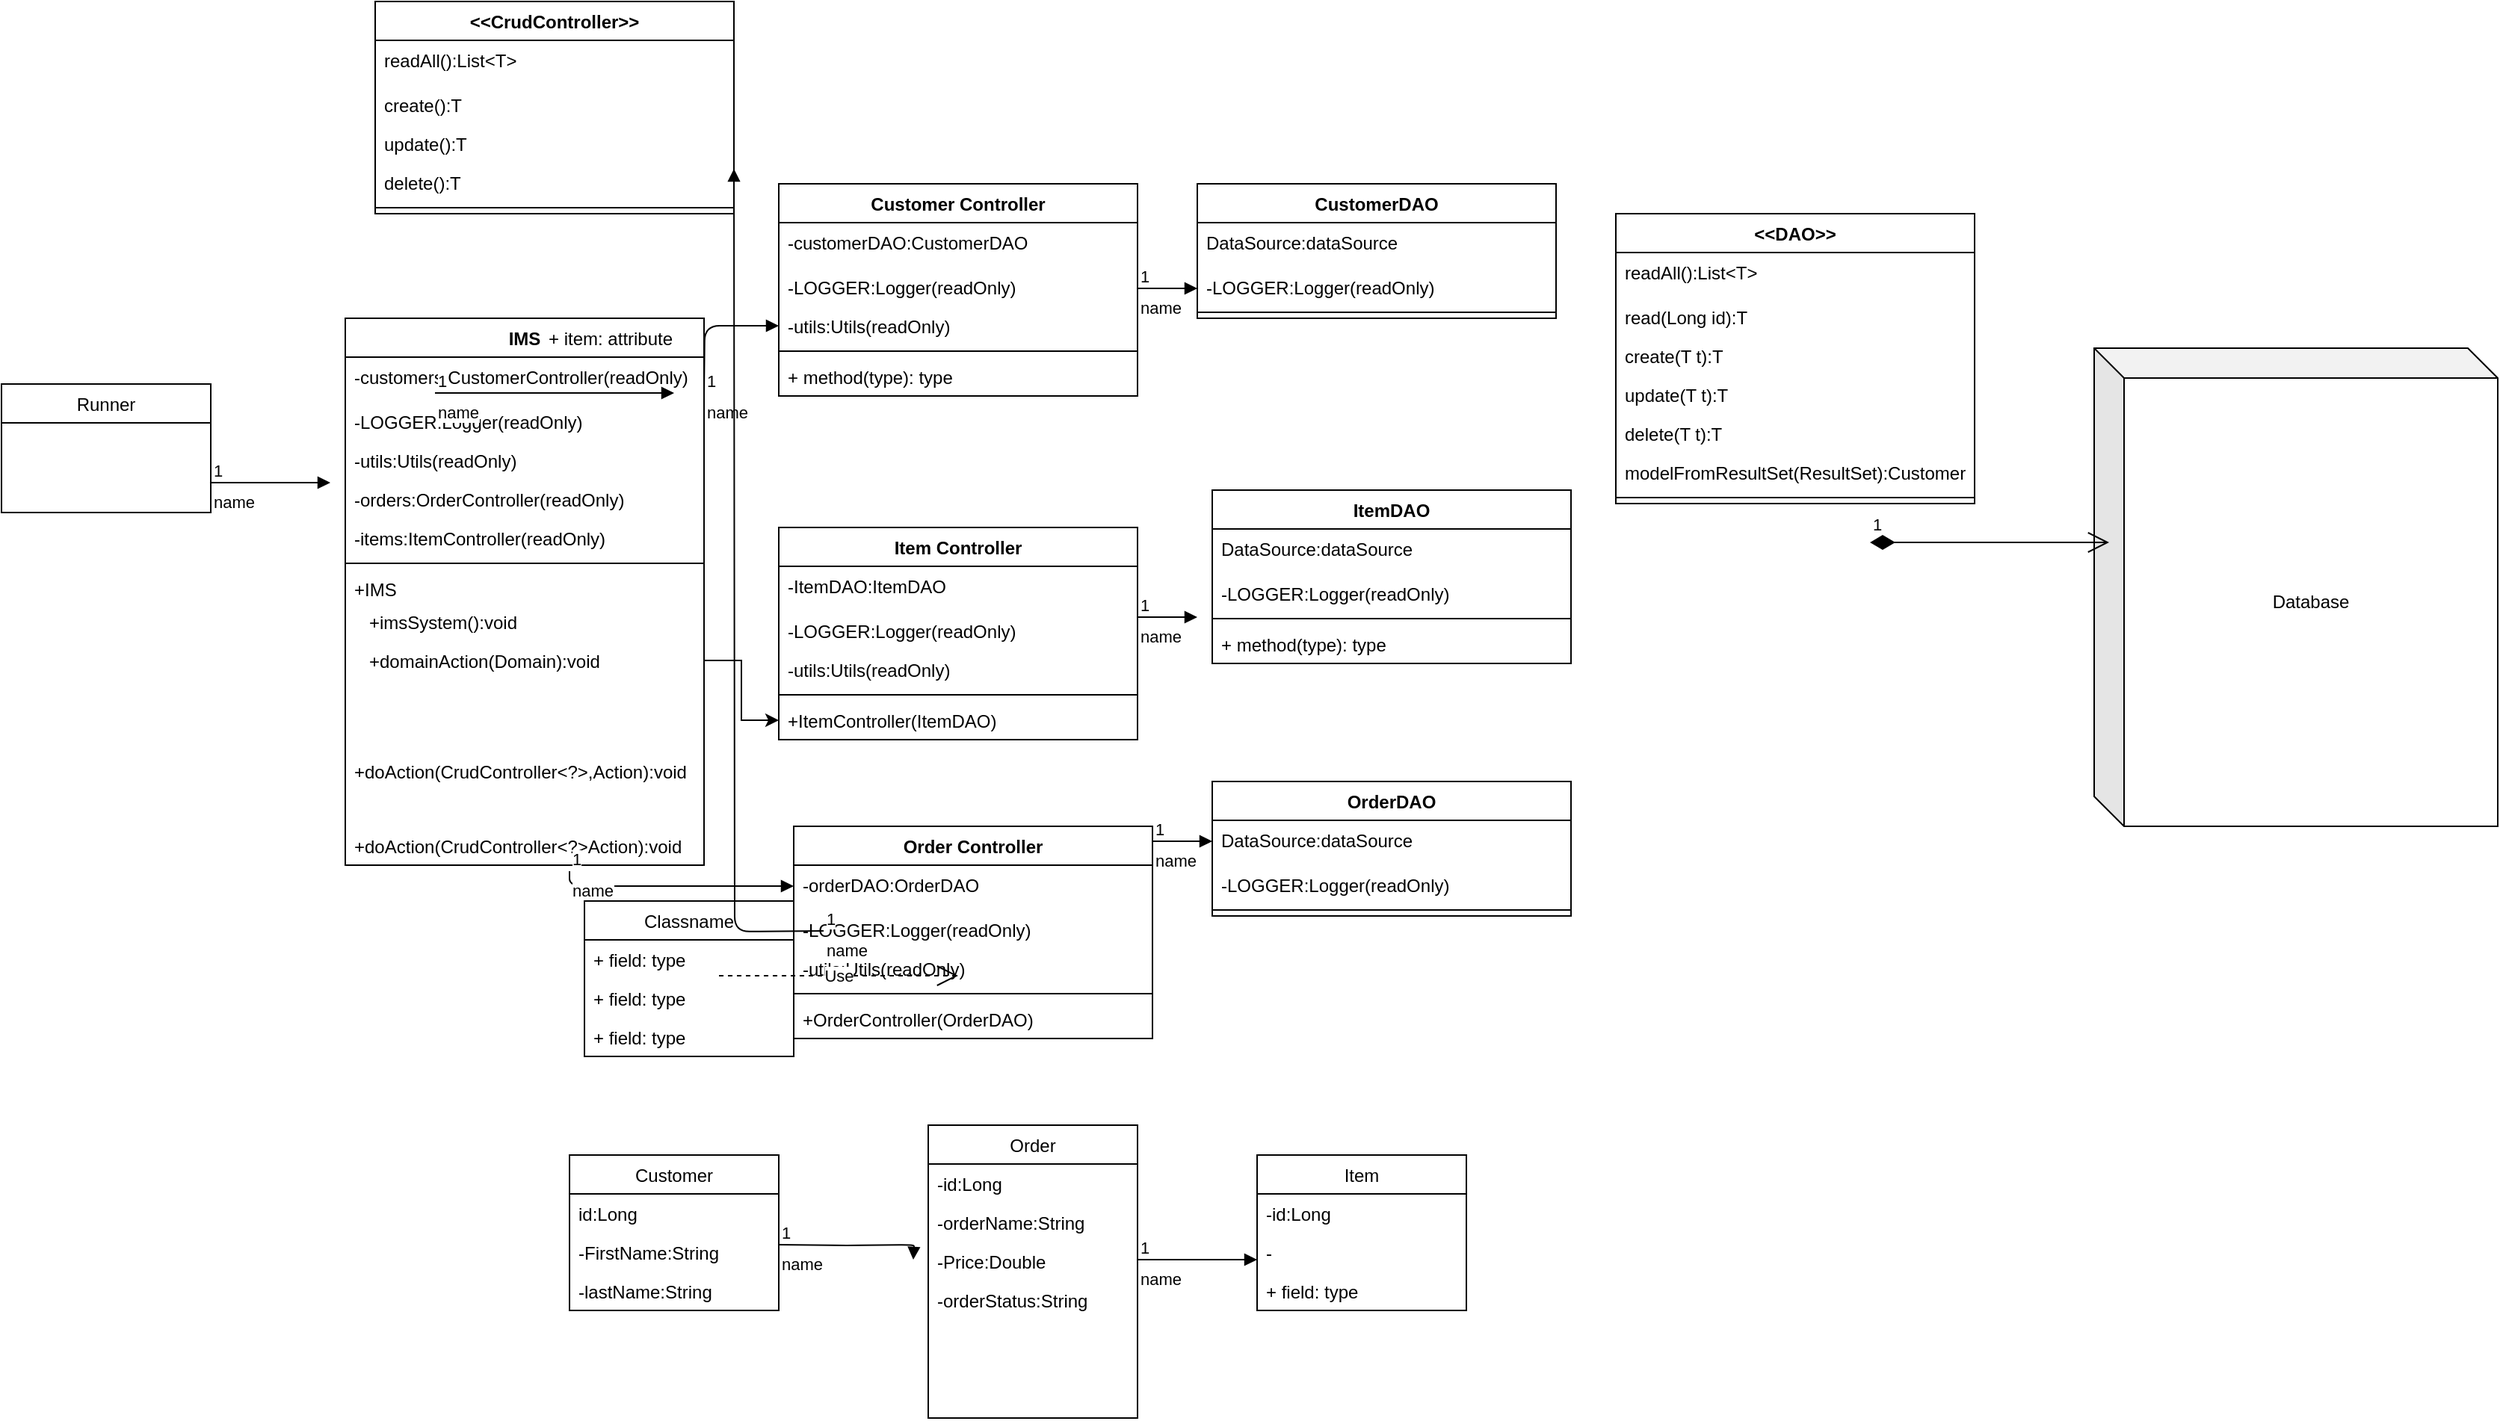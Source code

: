 <mxfile version="14.8.6" type="github">
  <diagram id="C5RBs43oDa-KdzZeNtuy" name="Page-1">
    <mxGraphModel dx="1944" dy="1838" grid="1" gridSize="10" guides="1" tooltips="1" connect="1" arrows="1" fold="1" page="1" pageScale="1" pageWidth="827" pageHeight="1169" math="0" shadow="0">
      <root>
        <mxCell id="WIyWlLk6GJQsqaUBKTNV-0" />
        <mxCell id="WIyWlLk6GJQsqaUBKTNV-1" parent="WIyWlLk6GJQsqaUBKTNV-0" />
        <mxCell id="NO1Vk06DadakkfYRaAfT-4" value="Runner" style="swimlane;fontStyle=0;childLayout=stackLayout;horizontal=1;startSize=26;fillColor=none;horizontalStack=0;resizeParent=1;resizeParentMax=0;resizeLast=0;collapsible=1;marginBottom=0;" vertex="1" parent="WIyWlLk6GJQsqaUBKTNV-1">
          <mxGeometry x="-30" y="204" width="140" height="86" as="geometry" />
        </mxCell>
        <mxCell id="NO1Vk06DadakkfYRaAfT-8" value="IMS" style="swimlane;fontStyle=1;align=center;verticalAlign=top;childLayout=stackLayout;horizontal=1;startSize=26;horizontalStack=0;resizeParent=1;resizeParentMax=0;resizeLast=0;collapsible=1;marginBottom=0;" vertex="1" parent="WIyWlLk6GJQsqaUBKTNV-1">
          <mxGeometry x="200" y="160" width="240" height="366" as="geometry" />
        </mxCell>
        <mxCell id="NO1Vk06DadakkfYRaAfT-9" value="-customers:CustomerController(readOnly)" style="text;strokeColor=none;fillColor=none;align=left;verticalAlign=top;spacingLeft=4;spacingRight=4;overflow=hidden;rotatable=0;points=[[0,0.5],[1,0.5]];portConstraint=eastwest;" vertex="1" parent="NO1Vk06DadakkfYRaAfT-8">
          <mxGeometry y="26" width="240" height="30" as="geometry" />
        </mxCell>
        <mxCell id="NO1Vk06DadakkfYRaAfT-15" value="-LOGGER:Logger(readOnly)" style="text;strokeColor=none;fillColor=none;align=left;verticalAlign=top;spacingLeft=4;spacingRight=4;overflow=hidden;rotatable=0;points=[[0,0.5],[1,0.5]];portConstraint=eastwest;" vertex="1" parent="NO1Vk06DadakkfYRaAfT-8">
          <mxGeometry y="56" width="240" height="26" as="geometry" />
        </mxCell>
        <mxCell id="NO1Vk06DadakkfYRaAfT-14" value="-utils:Utils(readOnly)" style="text;strokeColor=none;fillColor=none;align=left;verticalAlign=top;spacingLeft=4;spacingRight=4;overflow=hidden;rotatable=0;points=[[0,0.5],[1,0.5]];portConstraint=eastwest;" vertex="1" parent="NO1Vk06DadakkfYRaAfT-8">
          <mxGeometry y="82" width="240" height="26" as="geometry" />
        </mxCell>
        <mxCell id="NO1Vk06DadakkfYRaAfT-13" value="-orders:OrderController(readOnly)" style="text;strokeColor=none;fillColor=none;align=left;verticalAlign=top;spacingLeft=4;spacingRight=4;overflow=hidden;rotatable=0;points=[[0,0.5],[1,0.5]];portConstraint=eastwest;" vertex="1" parent="NO1Vk06DadakkfYRaAfT-8">
          <mxGeometry y="108" width="240" height="26" as="geometry" />
        </mxCell>
        <mxCell id="NO1Vk06DadakkfYRaAfT-12" value="-items:ItemController(readOnly)" style="text;strokeColor=none;fillColor=none;align=left;verticalAlign=top;spacingLeft=4;spacingRight=4;overflow=hidden;rotatable=0;points=[[0,0.5],[1,0.5]];portConstraint=eastwest;" vertex="1" parent="NO1Vk06DadakkfYRaAfT-8">
          <mxGeometry y="134" width="240" height="26" as="geometry" />
        </mxCell>
        <mxCell id="NO1Vk06DadakkfYRaAfT-10" value="" style="line;strokeWidth=1;fillColor=none;align=left;verticalAlign=middle;spacingTop=-1;spacingLeft=3;spacingRight=3;rotatable=0;labelPosition=right;points=[];portConstraint=eastwest;" vertex="1" parent="NO1Vk06DadakkfYRaAfT-8">
          <mxGeometry y="160" width="240" height="8" as="geometry" />
        </mxCell>
        <mxCell id="NO1Vk06DadakkfYRaAfT-11" value="+IMS" style="text;strokeColor=none;fillColor=none;align=left;verticalAlign=top;spacingLeft=4;spacingRight=4;overflow=hidden;rotatable=0;points=[[0,0.5],[1,0.5]];portConstraint=eastwest;" vertex="1" parent="NO1Vk06DadakkfYRaAfT-8">
          <mxGeometry y="168" width="240" height="122" as="geometry" />
        </mxCell>
        <mxCell id="NO1Vk06DadakkfYRaAfT-27" value="+doAction(CrudController&lt;?&gt;,Action):void" style="text;strokeColor=none;fillColor=none;align=left;verticalAlign=top;spacingLeft=4;spacingRight=4;overflow=hidden;rotatable=0;points=[[0,0.5],[1,0.5]];portConstraint=eastwest;" vertex="1" parent="NO1Vk06DadakkfYRaAfT-8">
          <mxGeometry y="290" width="240" height="50" as="geometry" />
        </mxCell>
        <mxCell id="NO1Vk06DadakkfYRaAfT-29" value="+doAction(CrudController&lt;?&gt;Action):void" style="text;strokeColor=none;fillColor=none;align=left;verticalAlign=top;spacingLeft=4;spacingRight=4;overflow=hidden;rotatable=0;points=[[0,0.5],[1,0.5]];portConstraint=eastwest;" vertex="1" parent="NO1Vk06DadakkfYRaAfT-8">
          <mxGeometry y="340" width="240" height="26" as="geometry" />
        </mxCell>
        <mxCell id="NO1Vk06DadakkfYRaAfT-16" value="Customer Controller" style="swimlane;fontStyle=1;align=center;verticalAlign=top;childLayout=stackLayout;horizontal=1;startSize=26;horizontalStack=0;resizeParent=1;resizeParentMax=0;resizeLast=0;collapsible=1;marginBottom=0;" vertex="1" parent="WIyWlLk6GJQsqaUBKTNV-1">
          <mxGeometry x="490" y="70" width="240" height="142" as="geometry" />
        </mxCell>
        <mxCell id="NO1Vk06DadakkfYRaAfT-17" value="-customerDAO:CustomerDAO" style="text;strokeColor=none;fillColor=none;align=left;verticalAlign=top;spacingLeft=4;spacingRight=4;overflow=hidden;rotatable=0;points=[[0,0.5],[1,0.5]];portConstraint=eastwest;" vertex="1" parent="NO1Vk06DadakkfYRaAfT-16">
          <mxGeometry y="26" width="240" height="30" as="geometry" />
        </mxCell>
        <mxCell id="NO1Vk06DadakkfYRaAfT-18" value="-LOGGER:Logger(readOnly)" style="text;strokeColor=none;fillColor=none;align=left;verticalAlign=top;spacingLeft=4;spacingRight=4;overflow=hidden;rotatable=0;points=[[0,0.5],[1,0.5]];portConstraint=eastwest;" vertex="1" parent="NO1Vk06DadakkfYRaAfT-16">
          <mxGeometry y="56" width="240" height="26" as="geometry" />
        </mxCell>
        <mxCell id="NO1Vk06DadakkfYRaAfT-19" value="-utils:Utils(readOnly)" style="text;strokeColor=none;fillColor=none;align=left;verticalAlign=top;spacingLeft=4;spacingRight=4;overflow=hidden;rotatable=0;points=[[0,0.5],[1,0.5]];portConstraint=eastwest;" vertex="1" parent="NO1Vk06DadakkfYRaAfT-16">
          <mxGeometry y="82" width="240" height="26" as="geometry" />
        </mxCell>
        <mxCell id="NO1Vk06DadakkfYRaAfT-22" value="" style="line;strokeWidth=1;fillColor=none;align=left;verticalAlign=middle;spacingTop=-1;spacingLeft=3;spacingRight=3;rotatable=0;labelPosition=right;points=[];portConstraint=eastwest;" vertex="1" parent="NO1Vk06DadakkfYRaAfT-16">
          <mxGeometry y="108" width="240" height="8" as="geometry" />
        </mxCell>
        <mxCell id="NO1Vk06DadakkfYRaAfT-23" value="+ method(type): type" style="text;strokeColor=none;fillColor=none;align=left;verticalAlign=top;spacingLeft=4;spacingRight=4;overflow=hidden;rotatable=0;points=[[0,0.5],[1,0.5]];portConstraint=eastwest;" vertex="1" parent="NO1Vk06DadakkfYRaAfT-16">
          <mxGeometry y="116" width="240" height="26" as="geometry" />
        </mxCell>
        <mxCell id="NO1Vk06DadakkfYRaAfT-24" value="+imsSystem():void" style="text;strokeColor=none;fillColor=none;align=left;verticalAlign=top;spacingLeft=4;spacingRight=4;overflow=hidden;rotatable=0;points=[[0,0.5],[1,0.5]];portConstraint=eastwest;" vertex="1" parent="WIyWlLk6GJQsqaUBKTNV-1">
          <mxGeometry x="210" y="350" width="230" height="26" as="geometry" />
        </mxCell>
        <mxCell id="NO1Vk06DadakkfYRaAfT-26" value="" style="edgeStyle=orthogonalEdgeStyle;rounded=0;orthogonalLoop=1;jettySize=auto;html=1;" edge="1" parent="WIyWlLk6GJQsqaUBKTNV-1" source="NO1Vk06DadakkfYRaAfT-25" target="NO1Vk06DadakkfYRaAfT-24">
          <mxGeometry relative="1" as="geometry">
            <Array as="points">
              <mxPoint x="330" y="400" />
            </Array>
          </mxGeometry>
        </mxCell>
        <mxCell id="NO1Vk06DadakkfYRaAfT-90" value="" style="edgeStyle=orthogonalEdgeStyle;rounded=0;orthogonalLoop=1;jettySize=auto;html=1;" edge="1" parent="WIyWlLk6GJQsqaUBKTNV-1" source="NO1Vk06DadakkfYRaAfT-25" target="NO1Vk06DadakkfYRaAfT-41">
          <mxGeometry relative="1" as="geometry" />
        </mxCell>
        <mxCell id="NO1Vk06DadakkfYRaAfT-25" value="+domainAction(Domain):void" style="text;strokeColor=none;fillColor=none;align=left;verticalAlign=top;spacingLeft=4;spacingRight=4;overflow=hidden;rotatable=0;points=[[0,0.5],[1,0.5]];portConstraint=eastwest;" vertex="1" parent="WIyWlLk6GJQsqaUBKTNV-1">
          <mxGeometry x="210" y="376" width="230" height="26" as="geometry" />
        </mxCell>
        <mxCell id="NO1Vk06DadakkfYRaAfT-30" value="Order Controller" style="swimlane;fontStyle=1;align=center;verticalAlign=top;childLayout=stackLayout;horizontal=1;startSize=26;horizontalStack=0;resizeParent=1;resizeParentMax=0;resizeLast=0;collapsible=1;marginBottom=0;" vertex="1" parent="WIyWlLk6GJQsqaUBKTNV-1">
          <mxGeometry x="500" y="500" width="240" height="142" as="geometry" />
        </mxCell>
        <mxCell id="NO1Vk06DadakkfYRaAfT-31" value="-orderDAO:OrderDAO" style="text;strokeColor=none;fillColor=none;align=left;verticalAlign=top;spacingLeft=4;spacingRight=4;overflow=hidden;rotatable=0;points=[[0,0.5],[1,0.5]];portConstraint=eastwest;" vertex="1" parent="NO1Vk06DadakkfYRaAfT-30">
          <mxGeometry y="26" width="240" height="30" as="geometry" />
        </mxCell>
        <mxCell id="NO1Vk06DadakkfYRaAfT-32" value="-LOGGER:Logger(readOnly)" style="text;strokeColor=none;fillColor=none;align=left;verticalAlign=top;spacingLeft=4;spacingRight=4;overflow=hidden;rotatable=0;points=[[0,0.5],[1,0.5]];portConstraint=eastwest;" vertex="1" parent="NO1Vk06DadakkfYRaAfT-30">
          <mxGeometry y="56" width="240" height="26" as="geometry" />
        </mxCell>
        <mxCell id="NO1Vk06DadakkfYRaAfT-33" value="-utils:Utils(readOnly)" style="text;strokeColor=none;fillColor=none;align=left;verticalAlign=top;spacingLeft=4;spacingRight=4;overflow=hidden;rotatable=0;points=[[0,0.5],[1,0.5]];portConstraint=eastwest;" vertex="1" parent="NO1Vk06DadakkfYRaAfT-30">
          <mxGeometry y="82" width="240" height="26" as="geometry" />
        </mxCell>
        <mxCell id="NO1Vk06DadakkfYRaAfT-34" value="" style="line;strokeWidth=1;fillColor=none;align=left;verticalAlign=middle;spacingTop=-1;spacingLeft=3;spacingRight=3;rotatable=0;labelPosition=right;points=[];portConstraint=eastwest;" vertex="1" parent="NO1Vk06DadakkfYRaAfT-30">
          <mxGeometry y="108" width="240" height="8" as="geometry" />
        </mxCell>
        <mxCell id="NO1Vk06DadakkfYRaAfT-35" value="+OrderController(OrderDAO)" style="text;strokeColor=none;fillColor=none;align=left;verticalAlign=top;spacingLeft=4;spacingRight=4;overflow=hidden;rotatable=0;points=[[0,0.5],[1,0.5]];portConstraint=eastwest;" vertex="1" parent="NO1Vk06DadakkfYRaAfT-30">
          <mxGeometry y="116" width="240" height="26" as="geometry" />
        </mxCell>
        <mxCell id="NO1Vk06DadakkfYRaAfT-36" value="Item Controller" style="swimlane;fontStyle=1;align=center;verticalAlign=top;childLayout=stackLayout;horizontal=1;startSize=26;horizontalStack=0;resizeParent=1;resizeParentMax=0;resizeLast=0;collapsible=1;marginBottom=0;" vertex="1" parent="WIyWlLk6GJQsqaUBKTNV-1">
          <mxGeometry x="490" y="300" width="240" height="142" as="geometry" />
        </mxCell>
        <mxCell id="NO1Vk06DadakkfYRaAfT-37" value="-ItemDAO:ItemDAO" style="text;strokeColor=none;fillColor=none;align=left;verticalAlign=top;spacingLeft=4;spacingRight=4;overflow=hidden;rotatable=0;points=[[0,0.5],[1,0.5]];portConstraint=eastwest;" vertex="1" parent="NO1Vk06DadakkfYRaAfT-36">
          <mxGeometry y="26" width="240" height="30" as="geometry" />
        </mxCell>
        <mxCell id="NO1Vk06DadakkfYRaAfT-38" value="-LOGGER:Logger(readOnly)" style="text;strokeColor=none;fillColor=none;align=left;verticalAlign=top;spacingLeft=4;spacingRight=4;overflow=hidden;rotatable=0;points=[[0,0.5],[1,0.5]];portConstraint=eastwest;" vertex="1" parent="NO1Vk06DadakkfYRaAfT-36">
          <mxGeometry y="56" width="240" height="26" as="geometry" />
        </mxCell>
        <mxCell id="NO1Vk06DadakkfYRaAfT-39" value="-utils:Utils(readOnly)" style="text;strokeColor=none;fillColor=none;align=left;verticalAlign=top;spacingLeft=4;spacingRight=4;overflow=hidden;rotatable=0;points=[[0,0.5],[1,0.5]];portConstraint=eastwest;" vertex="1" parent="NO1Vk06DadakkfYRaAfT-36">
          <mxGeometry y="82" width="240" height="26" as="geometry" />
        </mxCell>
        <mxCell id="NO1Vk06DadakkfYRaAfT-40" value="" style="line;strokeWidth=1;fillColor=none;align=left;verticalAlign=middle;spacingTop=-1;spacingLeft=3;spacingRight=3;rotatable=0;labelPosition=right;points=[];portConstraint=eastwest;" vertex="1" parent="NO1Vk06DadakkfYRaAfT-36">
          <mxGeometry y="108" width="240" height="8" as="geometry" />
        </mxCell>
        <mxCell id="NO1Vk06DadakkfYRaAfT-41" value="+ItemController(ItemDAO)" style="text;strokeColor=none;fillColor=none;align=left;verticalAlign=top;spacingLeft=4;spacingRight=4;overflow=hidden;rotatable=0;points=[[0,0.5],[1,0.5]];portConstraint=eastwest;" vertex="1" parent="NO1Vk06DadakkfYRaAfT-36">
          <mxGeometry y="116" width="240" height="26" as="geometry" />
        </mxCell>
        <mxCell id="NO1Vk06DadakkfYRaAfT-42" value="CustomerDAO" style="swimlane;fontStyle=1;align=center;verticalAlign=top;childLayout=stackLayout;horizontal=1;startSize=26;horizontalStack=0;resizeParent=1;resizeParentMax=0;resizeLast=0;collapsible=1;marginBottom=0;" vertex="1" parent="WIyWlLk6GJQsqaUBKTNV-1">
          <mxGeometry x="770" y="70" width="240" height="90" as="geometry" />
        </mxCell>
        <mxCell id="NO1Vk06DadakkfYRaAfT-43" value="DataSource:dataSource" style="text;strokeColor=none;fillColor=none;align=left;verticalAlign=top;spacingLeft=4;spacingRight=4;overflow=hidden;rotatable=0;points=[[0,0.5],[1,0.5]];portConstraint=eastwest;" vertex="1" parent="NO1Vk06DadakkfYRaAfT-42">
          <mxGeometry y="26" width="240" height="30" as="geometry" />
        </mxCell>
        <mxCell id="NO1Vk06DadakkfYRaAfT-44" value="-LOGGER:Logger(readOnly)" style="text;strokeColor=none;fillColor=none;align=left;verticalAlign=top;spacingLeft=4;spacingRight=4;overflow=hidden;rotatable=0;points=[[0,0.5],[1,0.5]];portConstraint=eastwest;" vertex="1" parent="NO1Vk06DadakkfYRaAfT-42">
          <mxGeometry y="56" width="240" height="26" as="geometry" />
        </mxCell>
        <mxCell id="NO1Vk06DadakkfYRaAfT-46" value="" style="line;strokeWidth=1;fillColor=none;align=left;verticalAlign=middle;spacingTop=-1;spacingLeft=3;spacingRight=3;rotatable=0;labelPosition=right;points=[];portConstraint=eastwest;" vertex="1" parent="NO1Vk06DadakkfYRaAfT-42">
          <mxGeometry y="82" width="240" height="8" as="geometry" />
        </mxCell>
        <mxCell id="NO1Vk06DadakkfYRaAfT-48" value="OrderDAO" style="swimlane;fontStyle=1;align=center;verticalAlign=top;childLayout=stackLayout;horizontal=1;startSize=26;horizontalStack=0;resizeParent=1;resizeParentMax=0;resizeLast=0;collapsible=1;marginBottom=0;" vertex="1" parent="WIyWlLk6GJQsqaUBKTNV-1">
          <mxGeometry x="780" y="470" width="240" height="90" as="geometry" />
        </mxCell>
        <mxCell id="NO1Vk06DadakkfYRaAfT-49" value="DataSource:dataSource" style="text;strokeColor=none;fillColor=none;align=left;verticalAlign=top;spacingLeft=4;spacingRight=4;overflow=hidden;rotatable=0;points=[[0,0.5],[1,0.5]];portConstraint=eastwest;" vertex="1" parent="NO1Vk06DadakkfYRaAfT-48">
          <mxGeometry y="26" width="240" height="30" as="geometry" />
        </mxCell>
        <mxCell id="NO1Vk06DadakkfYRaAfT-50" value="-LOGGER:Logger(readOnly)" style="text;strokeColor=none;fillColor=none;align=left;verticalAlign=top;spacingLeft=4;spacingRight=4;overflow=hidden;rotatable=0;points=[[0,0.5],[1,0.5]];portConstraint=eastwest;" vertex="1" parent="NO1Vk06DadakkfYRaAfT-48">
          <mxGeometry y="56" width="240" height="26" as="geometry" />
        </mxCell>
        <mxCell id="NO1Vk06DadakkfYRaAfT-52" value="" style="line;strokeWidth=1;fillColor=none;align=left;verticalAlign=middle;spacingTop=-1;spacingLeft=3;spacingRight=3;rotatable=0;labelPosition=right;points=[];portConstraint=eastwest;" vertex="1" parent="NO1Vk06DadakkfYRaAfT-48">
          <mxGeometry y="82" width="240" height="8" as="geometry" />
        </mxCell>
        <mxCell id="NO1Vk06DadakkfYRaAfT-54" value="ItemDAO" style="swimlane;fontStyle=1;align=center;verticalAlign=top;childLayout=stackLayout;horizontal=1;startSize=26;horizontalStack=0;resizeParent=1;resizeParentMax=0;resizeLast=0;collapsible=1;marginBottom=0;" vertex="1" parent="WIyWlLk6GJQsqaUBKTNV-1">
          <mxGeometry x="780" y="275" width="240" height="116" as="geometry" />
        </mxCell>
        <mxCell id="NO1Vk06DadakkfYRaAfT-55" value="DataSource:dataSource" style="text;strokeColor=none;fillColor=none;align=left;verticalAlign=top;spacingLeft=4;spacingRight=4;overflow=hidden;rotatable=0;points=[[0,0.5],[1,0.5]];portConstraint=eastwest;" vertex="1" parent="NO1Vk06DadakkfYRaAfT-54">
          <mxGeometry y="26" width="240" height="30" as="geometry" />
        </mxCell>
        <mxCell id="NO1Vk06DadakkfYRaAfT-56" value="-LOGGER:Logger(readOnly)" style="text;strokeColor=none;fillColor=none;align=left;verticalAlign=top;spacingLeft=4;spacingRight=4;overflow=hidden;rotatable=0;points=[[0,0.5],[1,0.5]];portConstraint=eastwest;" vertex="1" parent="NO1Vk06DadakkfYRaAfT-54">
          <mxGeometry y="56" width="240" height="26" as="geometry" />
        </mxCell>
        <mxCell id="NO1Vk06DadakkfYRaAfT-58" value="" style="line;strokeWidth=1;fillColor=none;align=left;verticalAlign=middle;spacingTop=-1;spacingLeft=3;spacingRight=3;rotatable=0;labelPosition=right;points=[];portConstraint=eastwest;" vertex="1" parent="NO1Vk06DadakkfYRaAfT-54">
          <mxGeometry y="82" width="240" height="8" as="geometry" />
        </mxCell>
        <mxCell id="NO1Vk06DadakkfYRaAfT-59" value="+ method(type): type" style="text;strokeColor=none;fillColor=none;align=left;verticalAlign=top;spacingLeft=4;spacingRight=4;overflow=hidden;rotatable=0;points=[[0,0.5],[1,0.5]];portConstraint=eastwest;" vertex="1" parent="NO1Vk06DadakkfYRaAfT-54">
          <mxGeometry y="90" width="240" height="26" as="geometry" />
        </mxCell>
        <mxCell id="NO1Vk06DadakkfYRaAfT-60" value="&lt;&lt;DAO&gt;&gt;" style="swimlane;fontStyle=1;align=center;verticalAlign=top;childLayout=stackLayout;horizontal=1;startSize=26;horizontalStack=0;resizeParent=1;resizeParentMax=0;resizeLast=0;collapsible=1;marginBottom=0;" vertex="1" parent="WIyWlLk6GJQsqaUBKTNV-1">
          <mxGeometry x="1050" y="90" width="240" height="194" as="geometry" />
        </mxCell>
        <mxCell id="NO1Vk06DadakkfYRaAfT-61" value="readAll():List&lt;T&gt;" style="text;strokeColor=none;fillColor=none;align=left;verticalAlign=top;spacingLeft=4;spacingRight=4;overflow=hidden;rotatable=0;points=[[0,0.5],[1,0.5]];portConstraint=eastwest;" vertex="1" parent="NO1Vk06DadakkfYRaAfT-60">
          <mxGeometry y="26" width="240" height="30" as="geometry" />
        </mxCell>
        <mxCell id="NO1Vk06DadakkfYRaAfT-62" value="read(Long id):T" style="text;strokeColor=none;fillColor=none;align=left;verticalAlign=top;spacingLeft=4;spacingRight=4;overflow=hidden;rotatable=0;points=[[0,0.5],[1,0.5]];portConstraint=eastwest;" vertex="1" parent="NO1Vk06DadakkfYRaAfT-60">
          <mxGeometry y="56" width="240" height="26" as="geometry" />
        </mxCell>
        <mxCell id="NO1Vk06DadakkfYRaAfT-64" value="create(T t):T&#xa;" style="text;strokeColor=none;fillColor=none;align=left;verticalAlign=top;spacingLeft=4;spacingRight=4;overflow=hidden;rotatable=0;points=[[0,0.5],[1,0.5]];portConstraint=eastwest;" vertex="1" parent="NO1Vk06DadakkfYRaAfT-60">
          <mxGeometry y="82" width="240" height="26" as="geometry" />
        </mxCell>
        <mxCell id="NO1Vk06DadakkfYRaAfT-65" value="update(T t):T" style="text;strokeColor=none;fillColor=none;align=left;verticalAlign=top;spacingLeft=4;spacingRight=4;overflow=hidden;rotatable=0;points=[[0,0.5],[1,0.5]];portConstraint=eastwest;" vertex="1" parent="NO1Vk06DadakkfYRaAfT-60">
          <mxGeometry y="108" width="240" height="26" as="geometry" />
        </mxCell>
        <mxCell id="NO1Vk06DadakkfYRaAfT-66" value="delete(T t):T" style="text;strokeColor=none;fillColor=none;align=left;verticalAlign=top;spacingLeft=4;spacingRight=4;overflow=hidden;rotatable=0;points=[[0,0.5],[1,0.5]];portConstraint=eastwest;" vertex="1" parent="NO1Vk06DadakkfYRaAfT-60">
          <mxGeometry y="134" width="240" height="26" as="geometry" />
        </mxCell>
        <mxCell id="NO1Vk06DadakkfYRaAfT-67" value="modelFromResultSet(ResultSet):Customer" style="text;strokeColor=none;fillColor=none;align=left;verticalAlign=top;spacingLeft=4;spacingRight=4;overflow=hidden;rotatable=0;points=[[0,0.5],[1,0.5]];portConstraint=eastwest;" vertex="1" parent="NO1Vk06DadakkfYRaAfT-60">
          <mxGeometry y="160" width="240" height="26" as="geometry" />
        </mxCell>
        <mxCell id="NO1Vk06DadakkfYRaAfT-63" value="" style="line;strokeWidth=1;fillColor=none;align=left;verticalAlign=middle;spacingTop=-1;spacingLeft=3;spacingRight=3;rotatable=0;labelPosition=right;points=[];portConstraint=eastwest;" vertex="1" parent="NO1Vk06DadakkfYRaAfT-60">
          <mxGeometry y="186" width="240" height="8" as="geometry" />
        </mxCell>
        <mxCell id="NO1Vk06DadakkfYRaAfT-68" value="&lt;&lt;CrudController&gt;&gt;" style="swimlane;fontStyle=1;align=center;verticalAlign=top;childLayout=stackLayout;horizontal=1;startSize=26;horizontalStack=0;resizeParent=1;resizeParentMax=0;resizeLast=0;collapsible=1;marginBottom=0;" vertex="1" parent="WIyWlLk6GJQsqaUBKTNV-1">
          <mxGeometry x="220" y="-52" width="240" height="142" as="geometry" />
        </mxCell>
        <mxCell id="NO1Vk06DadakkfYRaAfT-69" value="readAll():List&lt;T&gt;" style="text;strokeColor=none;fillColor=none;align=left;verticalAlign=top;spacingLeft=4;spacingRight=4;overflow=hidden;rotatable=0;points=[[0,0.5],[1,0.5]];portConstraint=eastwest;" vertex="1" parent="NO1Vk06DadakkfYRaAfT-68">
          <mxGeometry y="26" width="240" height="30" as="geometry" />
        </mxCell>
        <mxCell id="NO1Vk06DadakkfYRaAfT-75" value="create():T" style="text;strokeColor=none;fillColor=none;align=left;verticalAlign=top;spacingLeft=4;spacingRight=4;overflow=hidden;rotatable=0;points=[[0,0.5],[1,0.5]];portConstraint=eastwest;" vertex="1" parent="NO1Vk06DadakkfYRaAfT-68">
          <mxGeometry y="56" width="240" height="26" as="geometry" />
        </mxCell>
        <mxCell id="NO1Vk06DadakkfYRaAfT-76" value="update():T" style="text;strokeColor=none;fillColor=none;align=left;verticalAlign=top;spacingLeft=4;spacingRight=4;overflow=hidden;rotatable=0;points=[[0,0.5],[1,0.5]];portConstraint=eastwest;" vertex="1" parent="NO1Vk06DadakkfYRaAfT-68">
          <mxGeometry y="82" width="240" height="26" as="geometry" />
        </mxCell>
        <mxCell id="NO1Vk06DadakkfYRaAfT-77" value="delete():T" style="text;strokeColor=none;fillColor=none;align=left;verticalAlign=top;spacingLeft=4;spacingRight=4;overflow=hidden;rotatable=0;points=[[0,0.5],[1,0.5]];portConstraint=eastwest;" vertex="1" parent="NO1Vk06DadakkfYRaAfT-68">
          <mxGeometry y="108" width="240" height="26" as="geometry" />
        </mxCell>
        <mxCell id="NO1Vk06DadakkfYRaAfT-72" value="" style="line;strokeWidth=1;fillColor=none;align=left;verticalAlign=middle;spacingTop=-1;spacingLeft=3;spacingRight=3;rotatable=0;labelPosition=right;points=[];portConstraint=eastwest;" vertex="1" parent="NO1Vk06DadakkfYRaAfT-68">
          <mxGeometry y="134" width="240" height="8" as="geometry" />
        </mxCell>
        <mxCell id="NO1Vk06DadakkfYRaAfT-74" value="+ item: attribute" style="text;strokeColor=none;fillColor=none;align=left;verticalAlign=top;spacingLeft=4;spacingRight=4;overflow=hidden;rotatable=0;points=[[0,0.5],[1,0.5]];portConstraint=eastwest;" vertex="1" parent="WIyWlLk6GJQsqaUBKTNV-1">
          <mxGeometry x="330" y="160" width="100" height="26" as="geometry" />
        </mxCell>
        <mxCell id="NO1Vk06DadakkfYRaAfT-82" value="name" style="endArrow=block;endFill=1;html=1;edgeStyle=orthogonalEdgeStyle;align=left;verticalAlign=top;" edge="1" parent="WIyWlLk6GJQsqaUBKTNV-1">
          <mxGeometry x="-1" relative="1" as="geometry">
            <mxPoint x="110" y="270" as="sourcePoint" />
            <mxPoint x="190" y="270" as="targetPoint" />
          </mxGeometry>
        </mxCell>
        <mxCell id="NO1Vk06DadakkfYRaAfT-83" value="1" style="edgeLabel;resizable=0;html=1;align=left;verticalAlign=bottom;" connectable="0" vertex="1" parent="NO1Vk06DadakkfYRaAfT-82">
          <mxGeometry x="-1" relative="1" as="geometry" />
        </mxCell>
        <mxCell id="NO1Vk06DadakkfYRaAfT-86" value="name" style="endArrow=block;endFill=1;html=1;edgeStyle=orthogonalEdgeStyle;align=left;verticalAlign=top;entryX=0;entryY=0.5;entryDx=0;entryDy=0;" edge="1" parent="WIyWlLk6GJQsqaUBKTNV-1" target="NO1Vk06DadakkfYRaAfT-19">
          <mxGeometry x="-1" relative="1" as="geometry">
            <mxPoint x="440" y="210" as="sourcePoint" />
            <mxPoint x="600" y="210" as="targetPoint" />
          </mxGeometry>
        </mxCell>
        <mxCell id="NO1Vk06DadakkfYRaAfT-87" value="1" style="edgeLabel;resizable=0;html=1;align=left;verticalAlign=bottom;" connectable="0" vertex="1" parent="NO1Vk06DadakkfYRaAfT-86">
          <mxGeometry x="-1" relative="1" as="geometry" />
        </mxCell>
        <mxCell id="NO1Vk06DadakkfYRaAfT-88" value="name" style="endArrow=block;endFill=1;html=1;edgeStyle=orthogonalEdgeStyle;align=left;verticalAlign=top;" edge="1" parent="WIyWlLk6GJQsqaUBKTNV-1">
          <mxGeometry x="-1" relative="1" as="geometry">
            <mxPoint x="260" y="210" as="sourcePoint" />
            <mxPoint x="420" y="210" as="targetPoint" />
          </mxGeometry>
        </mxCell>
        <mxCell id="NO1Vk06DadakkfYRaAfT-89" value="1" style="edgeLabel;resizable=0;html=1;align=left;verticalAlign=bottom;" connectable="0" vertex="1" parent="NO1Vk06DadakkfYRaAfT-88">
          <mxGeometry x="-1" relative="1" as="geometry" />
        </mxCell>
        <mxCell id="NO1Vk06DadakkfYRaAfT-95" value="name" style="endArrow=block;endFill=1;html=1;edgeStyle=orthogonalEdgeStyle;align=left;verticalAlign=top;" edge="1" parent="WIyWlLk6GJQsqaUBKTNV-1">
          <mxGeometry x="-1" relative="1" as="geometry">
            <mxPoint x="350" y="530" as="sourcePoint" />
            <mxPoint x="500" y="540" as="targetPoint" />
            <Array as="points">
              <mxPoint x="500" y="540" />
              <mxPoint x="500" y="540" />
            </Array>
          </mxGeometry>
        </mxCell>
        <mxCell id="NO1Vk06DadakkfYRaAfT-96" value="1" style="edgeLabel;resizable=0;html=1;align=left;verticalAlign=bottom;" connectable="0" vertex="1" parent="NO1Vk06DadakkfYRaAfT-95">
          <mxGeometry x="-1" relative="1" as="geometry" />
        </mxCell>
        <mxCell id="NO1Vk06DadakkfYRaAfT-99" value="name" style="endArrow=block;endFill=1;html=1;edgeStyle=orthogonalEdgeStyle;align=left;verticalAlign=top;" edge="1" parent="WIyWlLk6GJQsqaUBKTNV-1">
          <mxGeometry x="-1" relative="1" as="geometry">
            <mxPoint x="730" y="140" as="sourcePoint" />
            <mxPoint x="770" y="140" as="targetPoint" />
          </mxGeometry>
        </mxCell>
        <mxCell id="NO1Vk06DadakkfYRaAfT-100" value="1" style="edgeLabel;resizable=0;html=1;align=left;verticalAlign=bottom;" connectable="0" vertex="1" parent="NO1Vk06DadakkfYRaAfT-99">
          <mxGeometry x="-1" relative="1" as="geometry" />
        </mxCell>
        <mxCell id="NO1Vk06DadakkfYRaAfT-103" value="name" style="endArrow=block;endFill=1;html=1;edgeStyle=orthogonalEdgeStyle;align=left;verticalAlign=top;" edge="1" parent="WIyWlLk6GJQsqaUBKTNV-1">
          <mxGeometry x="-1" relative="1" as="geometry">
            <mxPoint x="730" y="360" as="sourcePoint" />
            <mxPoint x="770" y="360" as="targetPoint" />
          </mxGeometry>
        </mxCell>
        <mxCell id="NO1Vk06DadakkfYRaAfT-104" value="1" style="edgeLabel;resizable=0;html=1;align=left;verticalAlign=bottom;" connectable="0" vertex="1" parent="NO1Vk06DadakkfYRaAfT-103">
          <mxGeometry x="-1" relative="1" as="geometry" />
        </mxCell>
        <mxCell id="NO1Vk06DadakkfYRaAfT-107" value="name" style="endArrow=block;endFill=1;html=1;edgeStyle=orthogonalEdgeStyle;align=left;verticalAlign=top;" edge="1" parent="WIyWlLk6GJQsqaUBKTNV-1">
          <mxGeometry x="-1" relative="1" as="geometry">
            <mxPoint x="740" y="510" as="sourcePoint" />
            <mxPoint x="780" y="510" as="targetPoint" />
          </mxGeometry>
        </mxCell>
        <mxCell id="NO1Vk06DadakkfYRaAfT-108" value="1" style="edgeLabel;resizable=0;html=1;align=left;verticalAlign=bottom;" connectable="0" vertex="1" parent="NO1Vk06DadakkfYRaAfT-107">
          <mxGeometry x="-1" relative="1" as="geometry" />
        </mxCell>
        <mxCell id="NO1Vk06DadakkfYRaAfT-109" value="name" style="endArrow=block;endFill=1;html=1;edgeStyle=orthogonalEdgeStyle;align=left;verticalAlign=top;" edge="1" parent="WIyWlLk6GJQsqaUBKTNV-1">
          <mxGeometry x="-1" relative="1" as="geometry">
            <mxPoint x="520" y="570" as="sourcePoint" />
            <mxPoint x="460" y="60" as="targetPoint" />
          </mxGeometry>
        </mxCell>
        <mxCell id="NO1Vk06DadakkfYRaAfT-110" value="1" style="edgeLabel;resizable=0;html=1;align=left;verticalAlign=bottom;" connectable="0" vertex="1" parent="NO1Vk06DadakkfYRaAfT-109">
          <mxGeometry x="-1" relative="1" as="geometry" />
        </mxCell>
        <mxCell id="NO1Vk06DadakkfYRaAfT-113" value="Database" style="shape=cube;whiteSpace=wrap;html=1;boundedLbl=1;backgroundOutline=1;darkOpacity=0.05;darkOpacity2=0.1;" vertex="1" parent="WIyWlLk6GJQsqaUBKTNV-1">
          <mxGeometry x="1370" y="180" width="270" height="320" as="geometry" />
        </mxCell>
        <mxCell id="NO1Vk06DadakkfYRaAfT-115" value="Classname" style="swimlane;fontStyle=0;childLayout=stackLayout;horizontal=1;startSize=26;fillColor=none;horizontalStack=0;resizeParent=1;resizeParentMax=0;resizeLast=0;collapsible=1;marginBottom=0;" vertex="1" parent="WIyWlLk6GJQsqaUBKTNV-1">
          <mxGeometry x="360" y="550" width="140" height="104" as="geometry" />
        </mxCell>
        <mxCell id="NO1Vk06DadakkfYRaAfT-116" value="+ field: type" style="text;strokeColor=none;fillColor=none;align=left;verticalAlign=top;spacingLeft=4;spacingRight=4;overflow=hidden;rotatable=0;points=[[0,0.5],[1,0.5]];portConstraint=eastwest;" vertex="1" parent="NO1Vk06DadakkfYRaAfT-115">
          <mxGeometry y="26" width="140" height="26" as="geometry" />
        </mxCell>
        <mxCell id="NO1Vk06DadakkfYRaAfT-117" value="+ field: type" style="text;strokeColor=none;fillColor=none;align=left;verticalAlign=top;spacingLeft=4;spacingRight=4;overflow=hidden;rotatable=0;points=[[0,0.5],[1,0.5]];portConstraint=eastwest;" vertex="1" parent="NO1Vk06DadakkfYRaAfT-115">
          <mxGeometry y="52" width="140" height="26" as="geometry" />
        </mxCell>
        <mxCell id="NO1Vk06DadakkfYRaAfT-118" value="+ field: type" style="text;strokeColor=none;fillColor=none;align=left;verticalAlign=top;spacingLeft=4;spacingRight=4;overflow=hidden;rotatable=0;points=[[0,0.5],[1,0.5]];portConstraint=eastwest;" vertex="1" parent="NO1Vk06DadakkfYRaAfT-115">
          <mxGeometry y="78" width="140" height="26" as="geometry" />
        </mxCell>
        <mxCell id="NO1Vk06DadakkfYRaAfT-119" value="Customer" style="swimlane;fontStyle=0;childLayout=stackLayout;horizontal=1;startSize=26;fillColor=none;horizontalStack=0;resizeParent=1;resizeParentMax=0;resizeLast=0;collapsible=1;marginBottom=0;" vertex="1" parent="WIyWlLk6GJQsqaUBKTNV-1">
          <mxGeometry x="350" y="720" width="140" height="104" as="geometry" />
        </mxCell>
        <mxCell id="NO1Vk06DadakkfYRaAfT-120" value="id:Long" style="text;strokeColor=none;fillColor=none;align=left;verticalAlign=top;spacingLeft=4;spacingRight=4;overflow=hidden;rotatable=0;points=[[0,0.5],[1,0.5]];portConstraint=eastwest;" vertex="1" parent="NO1Vk06DadakkfYRaAfT-119">
          <mxGeometry y="26" width="140" height="26" as="geometry" />
        </mxCell>
        <mxCell id="NO1Vk06DadakkfYRaAfT-121" value="-FirstName:String" style="text;strokeColor=none;fillColor=none;align=left;verticalAlign=top;spacingLeft=4;spacingRight=4;overflow=hidden;rotatable=0;points=[[0,0.5],[1,0.5]];portConstraint=eastwest;" vertex="1" parent="NO1Vk06DadakkfYRaAfT-119">
          <mxGeometry y="52" width="140" height="26" as="geometry" />
        </mxCell>
        <mxCell id="NO1Vk06DadakkfYRaAfT-122" value="-lastName:String" style="text;strokeColor=none;fillColor=none;align=left;verticalAlign=top;spacingLeft=4;spacingRight=4;overflow=hidden;rotatable=0;points=[[0,0.5],[1,0.5]];portConstraint=eastwest;" vertex="1" parent="NO1Vk06DadakkfYRaAfT-119">
          <mxGeometry y="78" width="140" height="26" as="geometry" />
        </mxCell>
        <mxCell id="NO1Vk06DadakkfYRaAfT-123" value="Order" style="swimlane;fontStyle=0;childLayout=stackLayout;horizontal=1;startSize=26;fillColor=none;horizontalStack=0;resizeParent=1;resizeParentMax=0;resizeLast=0;collapsible=1;marginBottom=0;" vertex="1" parent="WIyWlLk6GJQsqaUBKTNV-1">
          <mxGeometry x="590" y="700" width="140" height="196" as="geometry" />
        </mxCell>
        <mxCell id="NO1Vk06DadakkfYRaAfT-124" value="-id:Long" style="text;strokeColor=none;fillColor=none;align=left;verticalAlign=top;spacingLeft=4;spacingRight=4;overflow=hidden;rotatable=0;points=[[0,0.5],[1,0.5]];portConstraint=eastwest;" vertex="1" parent="NO1Vk06DadakkfYRaAfT-123">
          <mxGeometry y="26" width="140" height="26" as="geometry" />
        </mxCell>
        <mxCell id="NO1Vk06DadakkfYRaAfT-125" value="-orderName:String" style="text;strokeColor=none;fillColor=none;align=left;verticalAlign=top;spacingLeft=4;spacingRight=4;overflow=hidden;rotatable=0;points=[[0,0.5],[1,0.5]];portConstraint=eastwest;" vertex="1" parent="NO1Vk06DadakkfYRaAfT-123">
          <mxGeometry y="52" width="140" height="26" as="geometry" />
        </mxCell>
        <mxCell id="NO1Vk06DadakkfYRaAfT-132" value="-Price:Double" style="text;strokeColor=none;fillColor=none;align=left;verticalAlign=top;spacingLeft=4;spacingRight=4;overflow=hidden;rotatable=0;points=[[0,0.5],[1,0.5]];portConstraint=eastwest;" vertex="1" parent="NO1Vk06DadakkfYRaAfT-123">
          <mxGeometry y="78" width="140" height="26" as="geometry" />
        </mxCell>
        <mxCell id="NO1Vk06DadakkfYRaAfT-126" value="-orderStatus:String" style="text;strokeColor=none;fillColor=none;align=left;verticalAlign=top;spacingLeft=4;spacingRight=4;overflow=hidden;rotatable=0;points=[[0,0.5],[1,0.5]];portConstraint=eastwest;" vertex="1" parent="NO1Vk06DadakkfYRaAfT-123">
          <mxGeometry y="104" width="140" height="92" as="geometry" />
        </mxCell>
        <mxCell id="NO1Vk06DadakkfYRaAfT-127" value="Item" style="swimlane;fontStyle=0;childLayout=stackLayout;horizontal=1;startSize=26;fillColor=none;horizontalStack=0;resizeParent=1;resizeParentMax=0;resizeLast=0;collapsible=1;marginBottom=0;" vertex="1" parent="WIyWlLk6GJQsqaUBKTNV-1">
          <mxGeometry x="810" y="720" width="140" height="104" as="geometry" />
        </mxCell>
        <mxCell id="NO1Vk06DadakkfYRaAfT-128" value="-id:Long" style="text;strokeColor=none;fillColor=none;align=left;verticalAlign=top;spacingLeft=4;spacingRight=4;overflow=hidden;rotatable=0;points=[[0,0.5],[1,0.5]];portConstraint=eastwest;" vertex="1" parent="NO1Vk06DadakkfYRaAfT-127">
          <mxGeometry y="26" width="140" height="26" as="geometry" />
        </mxCell>
        <mxCell id="NO1Vk06DadakkfYRaAfT-129" value="-" style="text;strokeColor=none;fillColor=none;align=left;verticalAlign=top;spacingLeft=4;spacingRight=4;overflow=hidden;rotatable=0;points=[[0,0.5],[1,0.5]];portConstraint=eastwest;" vertex="1" parent="NO1Vk06DadakkfYRaAfT-127">
          <mxGeometry y="52" width="140" height="26" as="geometry" />
        </mxCell>
        <mxCell id="NO1Vk06DadakkfYRaAfT-130" value="+ field: type" style="text;strokeColor=none;fillColor=none;align=left;verticalAlign=top;spacingLeft=4;spacingRight=4;overflow=hidden;rotatable=0;points=[[0,0.5],[1,0.5]];portConstraint=eastwest;" vertex="1" parent="NO1Vk06DadakkfYRaAfT-127">
          <mxGeometry y="78" width="140" height="26" as="geometry" />
        </mxCell>
        <mxCell id="NO1Vk06DadakkfYRaAfT-136" value="name" style="endArrow=block;endFill=1;html=1;edgeStyle=orthogonalEdgeStyle;align=left;verticalAlign=top;" edge="1" parent="WIyWlLk6GJQsqaUBKTNV-1">
          <mxGeometry x="-1" relative="1" as="geometry">
            <mxPoint x="490" y="780" as="sourcePoint" />
            <mxPoint x="580" y="790" as="targetPoint" />
          </mxGeometry>
        </mxCell>
        <mxCell id="NO1Vk06DadakkfYRaAfT-137" value="1" style="edgeLabel;resizable=0;html=1;align=left;verticalAlign=bottom;" connectable="0" vertex="1" parent="NO1Vk06DadakkfYRaAfT-136">
          <mxGeometry x="-1" relative="1" as="geometry" />
        </mxCell>
        <mxCell id="NO1Vk06DadakkfYRaAfT-138" value="Use" style="endArrow=open;endSize=12;dashed=1;html=1;" edge="1" parent="WIyWlLk6GJQsqaUBKTNV-1">
          <mxGeometry width="160" relative="1" as="geometry">
            <mxPoint x="450" y="600" as="sourcePoint" />
            <mxPoint x="610" y="600" as="targetPoint" />
          </mxGeometry>
        </mxCell>
        <mxCell id="NO1Vk06DadakkfYRaAfT-139" value="name" style="endArrow=block;endFill=1;html=1;edgeStyle=orthogonalEdgeStyle;align=left;verticalAlign=top;" edge="1" parent="WIyWlLk6GJQsqaUBKTNV-1">
          <mxGeometry x="-1" relative="1" as="geometry">
            <mxPoint x="730" y="790" as="sourcePoint" />
            <mxPoint x="810" y="790" as="targetPoint" />
          </mxGeometry>
        </mxCell>
        <mxCell id="NO1Vk06DadakkfYRaAfT-140" value="1" style="edgeLabel;resizable=0;html=1;align=left;verticalAlign=bottom;" connectable="0" vertex="1" parent="NO1Vk06DadakkfYRaAfT-139">
          <mxGeometry x="-1" relative="1" as="geometry" />
        </mxCell>
        <mxCell id="NO1Vk06DadakkfYRaAfT-141" value="1" style="endArrow=open;html=1;endSize=12;startArrow=diamondThin;startSize=14;startFill=1;edgeStyle=orthogonalEdgeStyle;align=left;verticalAlign=bottom;" edge="1" parent="WIyWlLk6GJQsqaUBKTNV-1">
          <mxGeometry x="-1" y="3" relative="1" as="geometry">
            <mxPoint x="1220" y="310" as="sourcePoint" />
            <mxPoint x="1380" y="310" as="targetPoint" />
          </mxGeometry>
        </mxCell>
      </root>
    </mxGraphModel>
  </diagram>
</mxfile>

